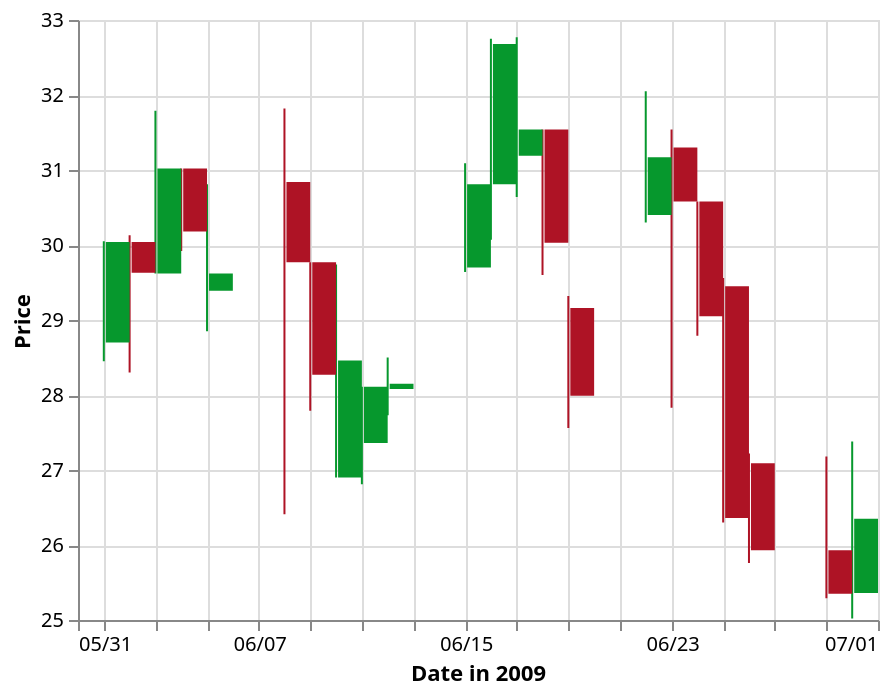 {"config": {"view": {"height": 300, "width": 400}}, "layer": [{"encoding": {"y": {"scale": {"zero": false}, "field": "low", "type": "quantitative", "axis": {"title": "Price"}}, "x": {"scale": {"domain": [{"date": 31, "month": 5, "year": 2009}, {"date": 1, "month": 7, "year": 2009}]}, "timeUnit": "yearmonthdate", "field": "date", "type": "temporal", "axis": {"title": "Date in 2009", "format": "%m/%d"}}, "color": {"condition": {"test": "datum.open < datum.close", "value": "#06982d"}, "value": "#ae1325"}, "y2": {"field": "high", "type": "quantitative"}}, "data": {"values": [{"close": 30.04, "high": 30.05, "open": 28.7, "low": 28.45, "ret": -4.89396411092985, "date": "01-Jun-2009", "signal": "short"}, {"close": 29.63, "high": 30.13, "open": 30.04, "low": 28.3, "ret": -0.322580645161295, "date": "02-Jun-2009", "signal": "short"}, {"close": 31.02, "high": 31.79, "open": 29.62, "low": 29.62, "ret": 3.68663594470045, "date": "03-Jun-2009", "signal": "short"}, {"close": 30.18, "high": 31.02, "open": 31.02, "low": 29.92, "ret": 4.51010886469673, "date": "04-Jun-2009", "signal": "short"}, {"close": 29.62, "high": 30.81, "open": 29.39, "low": 28.85, "ret": 6.08424336973478, "date": "05-Jun-2009", "signal": "short"}, {"close": 29.77, "high": 31.82, "open": 30.84, "low": 26.41, "ret": 1.2539184952978, "date": "08-Jun-2009", "signal": "short"}, {"close": 28.27, "high": 29.77, "open": 29.77, "low": 27.79, "ret": -5.02431118314424, "date": "09-Jun-2009", "signal": "short"}, {"close": 28.46, "high": 29.74, "open": 26.9, "low": 26.9, "ret": -5.46623794212217, "date": "10-Jun-2009", "signal": "short"}, {"close": 28.11, "high": 28.11, "open": 27.36, "low": 26.81, "ret": -8.3743842364532, "date": "11-Jun-2009", "signal": "short"}, {"close": 28.15, "high": 28.5, "open": 28.08, "low": 27.73, "ret": -5.52763819095477, "date": "12-Jun-2009", "signal": "short"}, {"close": 30.81, "high": 31.09, "open": 29.7, "low": 29.64, "ret": 3.4920634920635, "date": "15-Jun-2009", "signal": "long"}, {"close": 32.68, "high": 32.75, "open": 30.81, "low": 30.07, "ret": 0.155038759689914, "date": "16-Jun-2009", "signal": "short"}, {"close": 31.54, "high": 32.77, "open": 31.19, "low": 30.64, "ret": 5.82822085889571, "date": "17-Jun-2009", "signal": "short"}, {"close": 30.03, "high": 31.54, "open": 31.54, "low": 29.6, "ret": 8.17610062893082, "date": "18-Jun-2009", "signal": "short"}, {"close": 27.99, "high": 29.32, "open": 29.16, "low": 27.56, "ret": 8.59872611464968, "date": "19-Jun-2009", "signal": "short"}, {"close": 31.17, "high": 32.05, "open": 30.4, "low": 30.3, "ret": 15.4907975460123, "date": "22-Jun-2009", "signal": "short"}, {"close": 30.58, "high": 31.54, "open": 31.3, "low": 27.83, "ret": 11.7370892018779, "date": "23-Jun-2009", "signal": "short"}, {"close": 29.05, "high": 30.58, "open": 30.58, "low": 28.79, "ret": -10.4234527687296, "date": "24-Jun-2009", "signal": "long"}, {"close": 26.36, "high": 29.56, "open": 29.45, "low": 26.3, "ret": 0.0, "date": "25-Jun-2009", "signal": "long"}, {"close": 25.93, "high": 27.22, "open": 27.09, "low": 25.76, "ret": 0.0, "date": "26-Jun-2009", "signal": "long"}, {"close": 25.35, "high": 27.18, "open": 25.93, "low": 25.29, "ret": 5.26315789473684, "date": "29-Jun-2009", "signal": "long"}, {"close": 26.35, "high": 27.38, "open": 25.36, "low": 25.02, "ret": 6.73758865248228, "date": "30-Jun-2009", "signal": "long"}]}, "mark": "rule"}, {"encoding": {"y": {"field": "open", "type": "quantitative"}, "x": {"timeUnit": "yearmonthdate", "field": "date", "type": "temporal"}, "color": {"condition": {"test": "datum.open < datum.close", "value": "#06982d"}, "value": "#ae1325"}, "y2": {"field": "close", "type": "quantitative"}}, "data": {"values": [{"close": 30.04, "high": 30.05, "open": 28.7, "low": 28.45, "ret": -4.89396411092985, "date": "01-Jun-2009", "signal": "short"}, {"close": 29.63, "high": 30.13, "open": 30.04, "low": 28.3, "ret": -0.322580645161295, "date": "02-Jun-2009", "signal": "short"}, {"close": 31.02, "high": 31.79, "open": 29.62, "low": 29.62, "ret": 3.68663594470045, "date": "03-Jun-2009", "signal": "short"}, {"close": 30.18, "high": 31.02, "open": 31.02, "low": 29.92, "ret": 4.51010886469673, "date": "04-Jun-2009", "signal": "short"}, {"close": 29.62, "high": 30.81, "open": 29.39, "low": 28.85, "ret": 6.08424336973478, "date": "05-Jun-2009", "signal": "short"}, {"close": 29.77, "high": 31.82, "open": 30.84, "low": 26.41, "ret": 1.2539184952978, "date": "08-Jun-2009", "signal": "short"}, {"close": 28.27, "high": 29.77, "open": 29.77, "low": 27.79, "ret": -5.02431118314424, "date": "09-Jun-2009", "signal": "short"}, {"close": 28.46, "high": 29.74, "open": 26.9, "low": 26.9, "ret": -5.46623794212217, "date": "10-Jun-2009", "signal": "short"}, {"close": 28.11, "high": 28.11, "open": 27.36, "low": 26.81, "ret": -8.3743842364532, "date": "11-Jun-2009", "signal": "short"}, {"close": 28.15, "high": 28.5, "open": 28.08, "low": 27.73, "ret": -5.52763819095477, "date": "12-Jun-2009", "signal": "short"}, {"close": 30.81, "high": 31.09, "open": 29.7, "low": 29.64, "ret": 3.4920634920635, "date": "15-Jun-2009", "signal": "long"}, {"close": 32.68, "high": 32.75, "open": 30.81, "low": 30.07, "ret": 0.155038759689914, "date": "16-Jun-2009", "signal": "short"}, {"close": 31.54, "high": 32.77, "open": 31.19, "low": 30.64, "ret": 5.82822085889571, "date": "17-Jun-2009", "signal": "short"}, {"close": 30.03, "high": 31.54, "open": 31.54, "low": 29.6, "ret": 8.17610062893082, "date": "18-Jun-2009", "signal": "short"}, {"close": 27.99, "high": 29.32, "open": 29.16, "low": 27.56, "ret": 8.59872611464968, "date": "19-Jun-2009", "signal": "short"}, {"close": 31.17, "high": 32.05, "open": 30.4, "low": 30.3, "ret": 15.4907975460123, "date": "22-Jun-2009", "signal": "short"}, {"close": 30.58, "high": 31.54, "open": 31.3, "low": 27.83, "ret": 11.7370892018779, "date": "23-Jun-2009", "signal": "short"}, {"close": 29.05, "high": 30.58, "open": 30.58, "low": 28.79, "ret": -10.4234527687296, "date": "24-Jun-2009", "signal": "long"}, {"close": 26.36, "high": 29.56, "open": 29.45, "low": 26.3, "ret": 0.0, "date": "25-Jun-2009", "signal": "long"}, {"close": 25.93, "high": 27.22, "open": 27.09, "low": 25.76, "ret": 0.0, "date": "26-Jun-2009", "signal": "long"}, {"close": 25.35, "high": 27.18, "open": 25.93, "low": 25.29, "ret": 5.26315789473684, "date": "29-Jun-2009", "signal": "long"}, {"close": 26.35, "high": 27.38, "open": 25.36, "low": 25.02, "ret": 6.73758865248228, "date": "30-Jun-2009", "signal": "long"}]}, "mark": "bar"}], "$schema": "https://vega.github.io/schema/vega-lite/v2.4.1.json"}